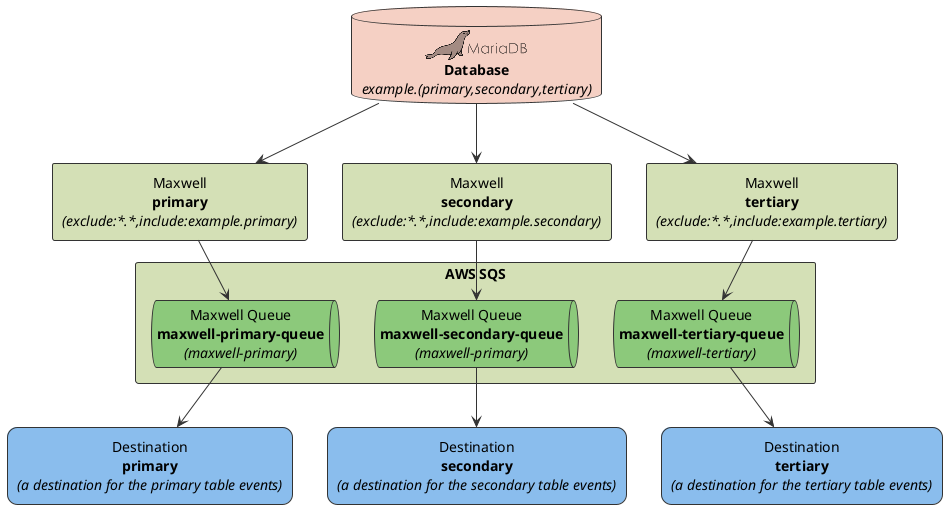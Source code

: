 @startuml
!include <logos/mariadb>
!include <awslib/AWSSimplified>

<style>
componentDiagram {
  BackGroundColor white
  LineThickness 1
  LineColor #333333
}
document {
  BackGroundColor white
}
</style>

' skinparam monochrome true
skinparam defaulttextalignment center

skinparam sequence {
    ArrowColor #333333
}

skinparam rectangle {
    RoundCorner<< round20 >> 20
    RoundCorner<< round30 >> 30
    RoundCorner<< round40 >> 40
    RoundCorner<< round50 >> 50
}

database "<$mariadb>\n**Database**\n//example.(primary,secondary,tertiary)//" as database #f5d0c4

rectangle "Maxwell\n**primary**\n//(exclude:*.*,include:example.primary)//" as maxwellprimary #d4e0b6
rectangle "Maxwell\n**secondary**\n//(exclude:*.*,include:example.secondary)//" as maxwellsecondary #d4e0b6
rectangle "Maxwell\n**tertiary**\n//(exclude:*.*,include:example.tertiary)//" as maxwelltertiary #d4e0b6

rectangle "Destination\n**primary**\n//(a destination for the primary table events)//" as destinationprimary <<round20>> #8abded
rectangle "Destination\n**secondary**\n//(a destination for the secondary table events)//" as destinationsecondary <<round20>> #8abded
rectangle "Destination\n**tertiary**\n//(a destination for the tertiary table events)//" as destinationtertiary <<round20>> #8abded

rectangle "AWS SQS" as sqs #d4e0b6 {
queue "Maxwell Queue\n**maxwell-primary-queue**\n//(maxwell-primary)//" as maxwellprimaryqueue #8cc97b
queue "Maxwell Queue\n**maxwell-secondary-queue**\n//(maxwell-primary)//" as maxwellsecondaryqueue #8cc97b
queue "Maxwell Queue\n**maxwell-tertiary-queue**\n//(maxwell-tertiary)//" as maxwelltertiaryqueue #8cc97b
}

database -down-> maxwellprimary
database -down-> maxwellsecondary
database -down-> maxwelltertiary

maxwellprimary -down-> maxwellprimaryqueue
maxwellsecondary -down-> maxwellsecondaryqueue
maxwelltertiary -down-> maxwelltertiaryqueue

maxwellprimaryqueue -down-> destinationprimary
maxwellsecondaryqueue -down-> destinationsecondary
maxwelltertiaryqueue -down-> destinationtertiary

@enduml
